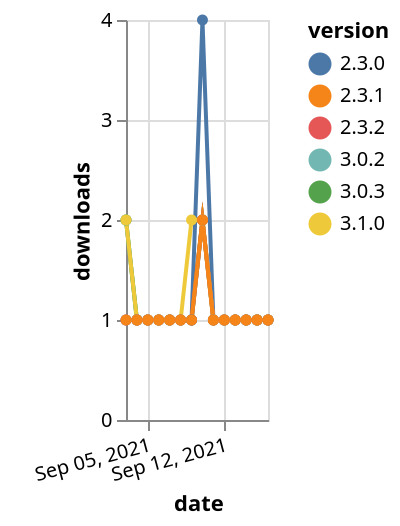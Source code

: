 {"$schema": "https://vega.github.io/schema/vega-lite/v5.json", "description": "A simple bar chart with embedded data.", "data": {"values": [{"date": "2021-09-03", "total": 91, "delta": 2, "version": "3.0.2"}, {"date": "2021-09-04", "total": 92, "delta": 1, "version": "3.0.2"}, {"date": "2021-09-05", "total": 93, "delta": 1, "version": "3.0.2"}, {"date": "2021-09-06", "total": 94, "delta": 1, "version": "3.0.2"}, {"date": "2021-09-07", "total": 95, "delta": 1, "version": "3.0.2"}, {"date": "2021-09-08", "total": 96, "delta": 1, "version": "3.0.2"}, {"date": "2021-09-09", "total": 97, "delta": 1, "version": "3.0.2"}, {"date": "2021-09-10", "total": 99, "delta": 2, "version": "3.0.2"}, {"date": "2021-09-11", "total": 100, "delta": 1, "version": "3.0.2"}, {"date": "2021-09-12", "total": 101, "delta": 1, "version": "3.0.2"}, {"date": "2021-09-13", "total": 102, "delta": 1, "version": "3.0.2"}, {"date": "2021-09-14", "total": 103, "delta": 1, "version": "3.0.2"}, {"date": "2021-09-15", "total": 104, "delta": 1, "version": "3.0.2"}, {"date": "2021-09-16", "total": 105, "delta": 1, "version": "3.0.2"}, {"date": "2021-09-03", "total": 256, "delta": 1, "version": "2.3.0"}, {"date": "2021-09-04", "total": 257, "delta": 1, "version": "2.3.0"}, {"date": "2021-09-05", "total": 258, "delta": 1, "version": "2.3.0"}, {"date": "2021-09-06", "total": 259, "delta": 1, "version": "2.3.0"}, {"date": "2021-09-07", "total": 260, "delta": 1, "version": "2.3.0"}, {"date": "2021-09-08", "total": 261, "delta": 1, "version": "2.3.0"}, {"date": "2021-09-09", "total": 262, "delta": 1, "version": "2.3.0"}, {"date": "2021-09-10", "total": 266, "delta": 4, "version": "2.3.0"}, {"date": "2021-09-11", "total": 267, "delta": 1, "version": "2.3.0"}, {"date": "2021-09-12", "total": 268, "delta": 1, "version": "2.3.0"}, {"date": "2021-09-13", "total": 269, "delta": 1, "version": "2.3.0"}, {"date": "2021-09-14", "total": 270, "delta": 1, "version": "2.3.0"}, {"date": "2021-09-15", "total": 271, "delta": 1, "version": "2.3.0"}, {"date": "2021-09-16", "total": 272, "delta": 1, "version": "2.3.0"}, {"date": "2021-09-03", "total": 58, "delta": 2, "version": "3.0.3"}, {"date": "2021-09-04", "total": 59, "delta": 1, "version": "3.0.3"}, {"date": "2021-09-05", "total": 60, "delta": 1, "version": "3.0.3"}, {"date": "2021-09-06", "total": 61, "delta": 1, "version": "3.0.3"}, {"date": "2021-09-07", "total": 62, "delta": 1, "version": "3.0.3"}, {"date": "2021-09-08", "total": 63, "delta": 1, "version": "3.0.3"}, {"date": "2021-09-09", "total": 64, "delta": 1, "version": "3.0.3"}, {"date": "2021-09-10", "total": 66, "delta": 2, "version": "3.0.3"}, {"date": "2021-09-11", "total": 67, "delta": 1, "version": "3.0.3"}, {"date": "2021-09-12", "total": 68, "delta": 1, "version": "3.0.3"}, {"date": "2021-09-13", "total": 69, "delta": 1, "version": "3.0.3"}, {"date": "2021-09-14", "total": 70, "delta": 1, "version": "3.0.3"}, {"date": "2021-09-15", "total": 71, "delta": 1, "version": "3.0.3"}, {"date": "2021-09-16", "total": 72, "delta": 1, "version": "3.0.3"}, {"date": "2021-09-03", "total": 23, "delta": 2, "version": "3.1.0"}, {"date": "2021-09-04", "total": 24, "delta": 1, "version": "3.1.0"}, {"date": "2021-09-05", "total": 25, "delta": 1, "version": "3.1.0"}, {"date": "2021-09-06", "total": 26, "delta": 1, "version": "3.1.0"}, {"date": "2021-09-07", "total": 27, "delta": 1, "version": "3.1.0"}, {"date": "2021-09-08", "total": 28, "delta": 1, "version": "3.1.0"}, {"date": "2021-09-09", "total": 30, "delta": 2, "version": "3.1.0"}, {"date": "2021-09-10", "total": 32, "delta": 2, "version": "3.1.0"}, {"date": "2021-09-11", "total": 33, "delta": 1, "version": "3.1.0"}, {"date": "2021-09-12", "total": 34, "delta": 1, "version": "3.1.0"}, {"date": "2021-09-13", "total": 35, "delta": 1, "version": "3.1.0"}, {"date": "2021-09-14", "total": 36, "delta": 1, "version": "3.1.0"}, {"date": "2021-09-15", "total": 37, "delta": 1, "version": "3.1.0"}, {"date": "2021-09-16", "total": 38, "delta": 1, "version": "3.1.0"}, {"date": "2021-09-03", "total": 150, "delta": 1, "version": "2.3.2"}, {"date": "2021-09-04", "total": 151, "delta": 1, "version": "2.3.2"}, {"date": "2021-09-05", "total": 152, "delta": 1, "version": "2.3.2"}, {"date": "2021-09-06", "total": 153, "delta": 1, "version": "2.3.2"}, {"date": "2021-09-07", "total": 154, "delta": 1, "version": "2.3.2"}, {"date": "2021-09-08", "total": 155, "delta": 1, "version": "2.3.2"}, {"date": "2021-09-09", "total": 156, "delta": 1, "version": "2.3.2"}, {"date": "2021-09-10", "total": 158, "delta": 2, "version": "2.3.2"}, {"date": "2021-09-11", "total": 159, "delta": 1, "version": "2.3.2"}, {"date": "2021-09-12", "total": 160, "delta": 1, "version": "2.3.2"}, {"date": "2021-09-13", "total": 161, "delta": 1, "version": "2.3.2"}, {"date": "2021-09-14", "total": 162, "delta": 1, "version": "2.3.2"}, {"date": "2021-09-15", "total": 163, "delta": 1, "version": "2.3.2"}, {"date": "2021-09-16", "total": 164, "delta": 1, "version": "2.3.2"}, {"date": "2021-09-03", "total": 141, "delta": 1, "version": "2.3.1"}, {"date": "2021-09-04", "total": 142, "delta": 1, "version": "2.3.1"}, {"date": "2021-09-05", "total": 143, "delta": 1, "version": "2.3.1"}, {"date": "2021-09-06", "total": 144, "delta": 1, "version": "2.3.1"}, {"date": "2021-09-07", "total": 145, "delta": 1, "version": "2.3.1"}, {"date": "2021-09-08", "total": 146, "delta": 1, "version": "2.3.1"}, {"date": "2021-09-09", "total": 147, "delta": 1, "version": "2.3.1"}, {"date": "2021-09-10", "total": 149, "delta": 2, "version": "2.3.1"}, {"date": "2021-09-11", "total": 150, "delta": 1, "version": "2.3.1"}, {"date": "2021-09-12", "total": 151, "delta": 1, "version": "2.3.1"}, {"date": "2021-09-13", "total": 152, "delta": 1, "version": "2.3.1"}, {"date": "2021-09-14", "total": 153, "delta": 1, "version": "2.3.1"}, {"date": "2021-09-15", "total": 154, "delta": 1, "version": "2.3.1"}, {"date": "2021-09-16", "total": 155, "delta": 1, "version": "2.3.1"}]}, "width": "container", "mark": {"type": "line", "point": {"filled": true}}, "encoding": {"x": {"field": "date", "type": "temporal", "timeUnit": "yearmonthdate", "title": "date", "axis": {"labelAngle": -15}}, "y": {"field": "delta", "type": "quantitative", "title": "downloads"}, "color": {"field": "version", "type": "nominal"}, "tooltip": {"field": "delta"}}}